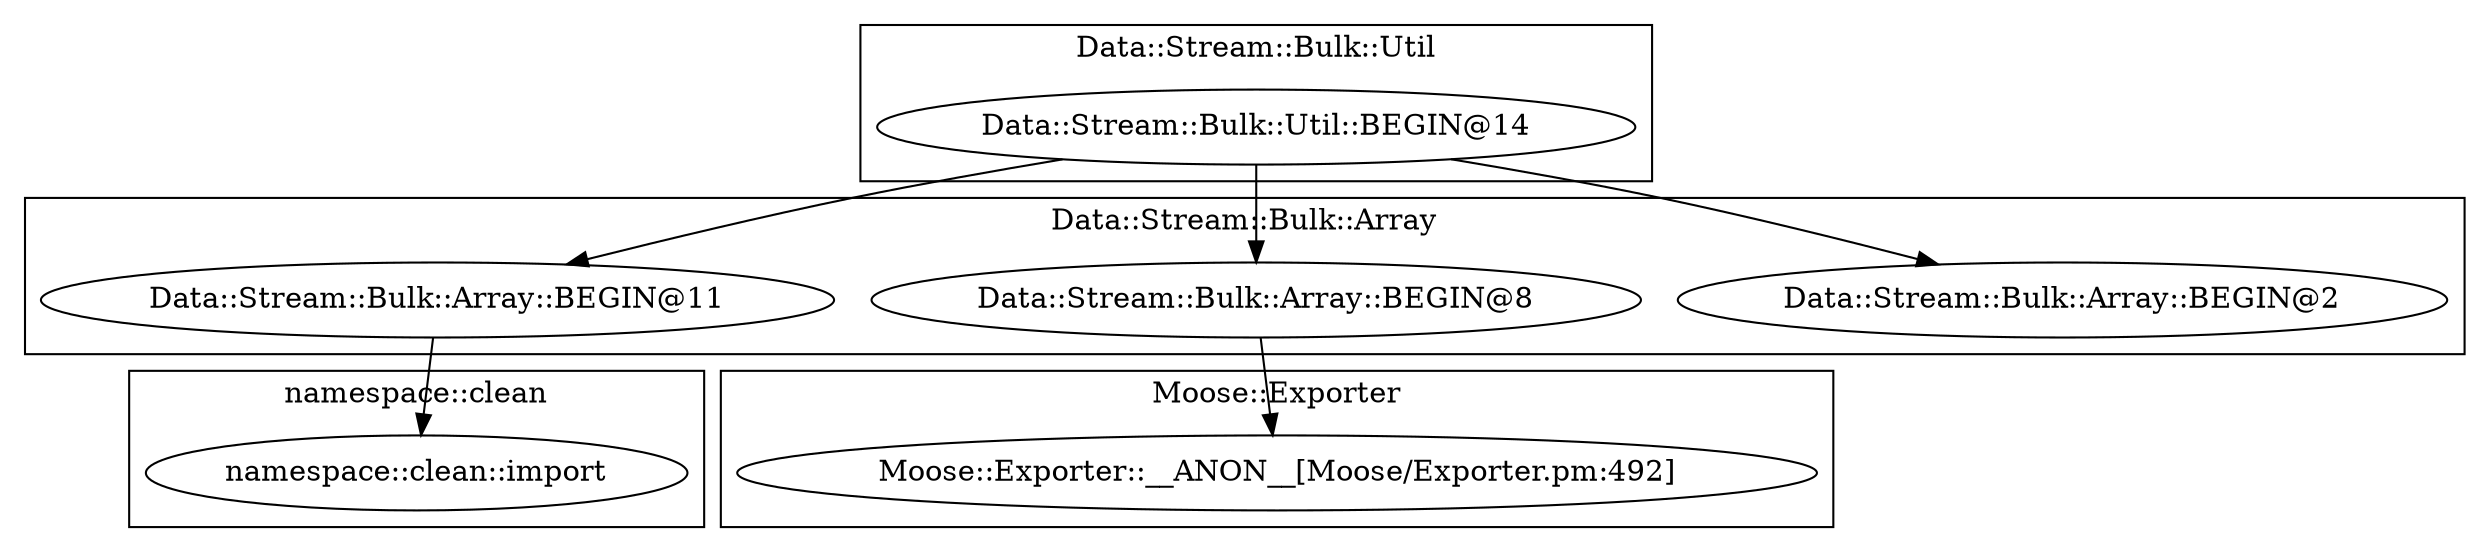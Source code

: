 digraph {
graph [overlap=false]
subgraph cluster_namespace_clean {
	label="namespace::clean";
	"namespace::clean::import";
}
subgraph cluster_Data_Stream_Bulk_Util {
	label="Data::Stream::Bulk::Util";
	"Data::Stream::Bulk::Util::BEGIN@14";
}
subgraph cluster_Moose_Exporter {
	label="Moose::Exporter";
	"Moose::Exporter::__ANON__[Moose/Exporter.pm:492]";
}
subgraph cluster_Data_Stream_Bulk_Array {
	label="Data::Stream::Bulk::Array";
	"Data::Stream::Bulk::Array::BEGIN@2";
	"Data::Stream::Bulk::Array::BEGIN@11";
	"Data::Stream::Bulk::Array::BEGIN@8";
}
"Data::Stream::Bulk::Util::BEGIN@14" -> "Data::Stream::Bulk::Array::BEGIN@2";
"Data::Stream::Bulk::Array::BEGIN@11" -> "namespace::clean::import";
"Data::Stream::Bulk::Array::BEGIN@8" -> "Moose::Exporter::__ANON__[Moose/Exporter.pm:492]";
"Data::Stream::Bulk::Util::BEGIN@14" -> "Data::Stream::Bulk::Array::BEGIN@8";
"Data::Stream::Bulk::Util::BEGIN@14" -> "Data::Stream::Bulk::Array::BEGIN@11";
}

